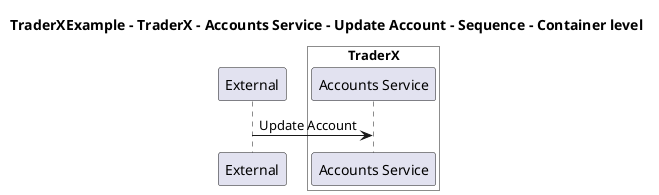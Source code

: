 @startuml

title TraderXExample - TraderX - Accounts Service - Update Account - Sequence - Container level

participant "External" as C4InterFlow.SoftwareSystems.ExternalSystem

box "TraderX" #White
    participant "Accounts Service" as TraderXExample.SoftwareSystems.TraderX.Containers.AccountsService
end box


C4InterFlow.SoftwareSystems.ExternalSystem -> TraderXExample.SoftwareSystems.TraderX.Containers.AccountsService : Update Account


@enduml
